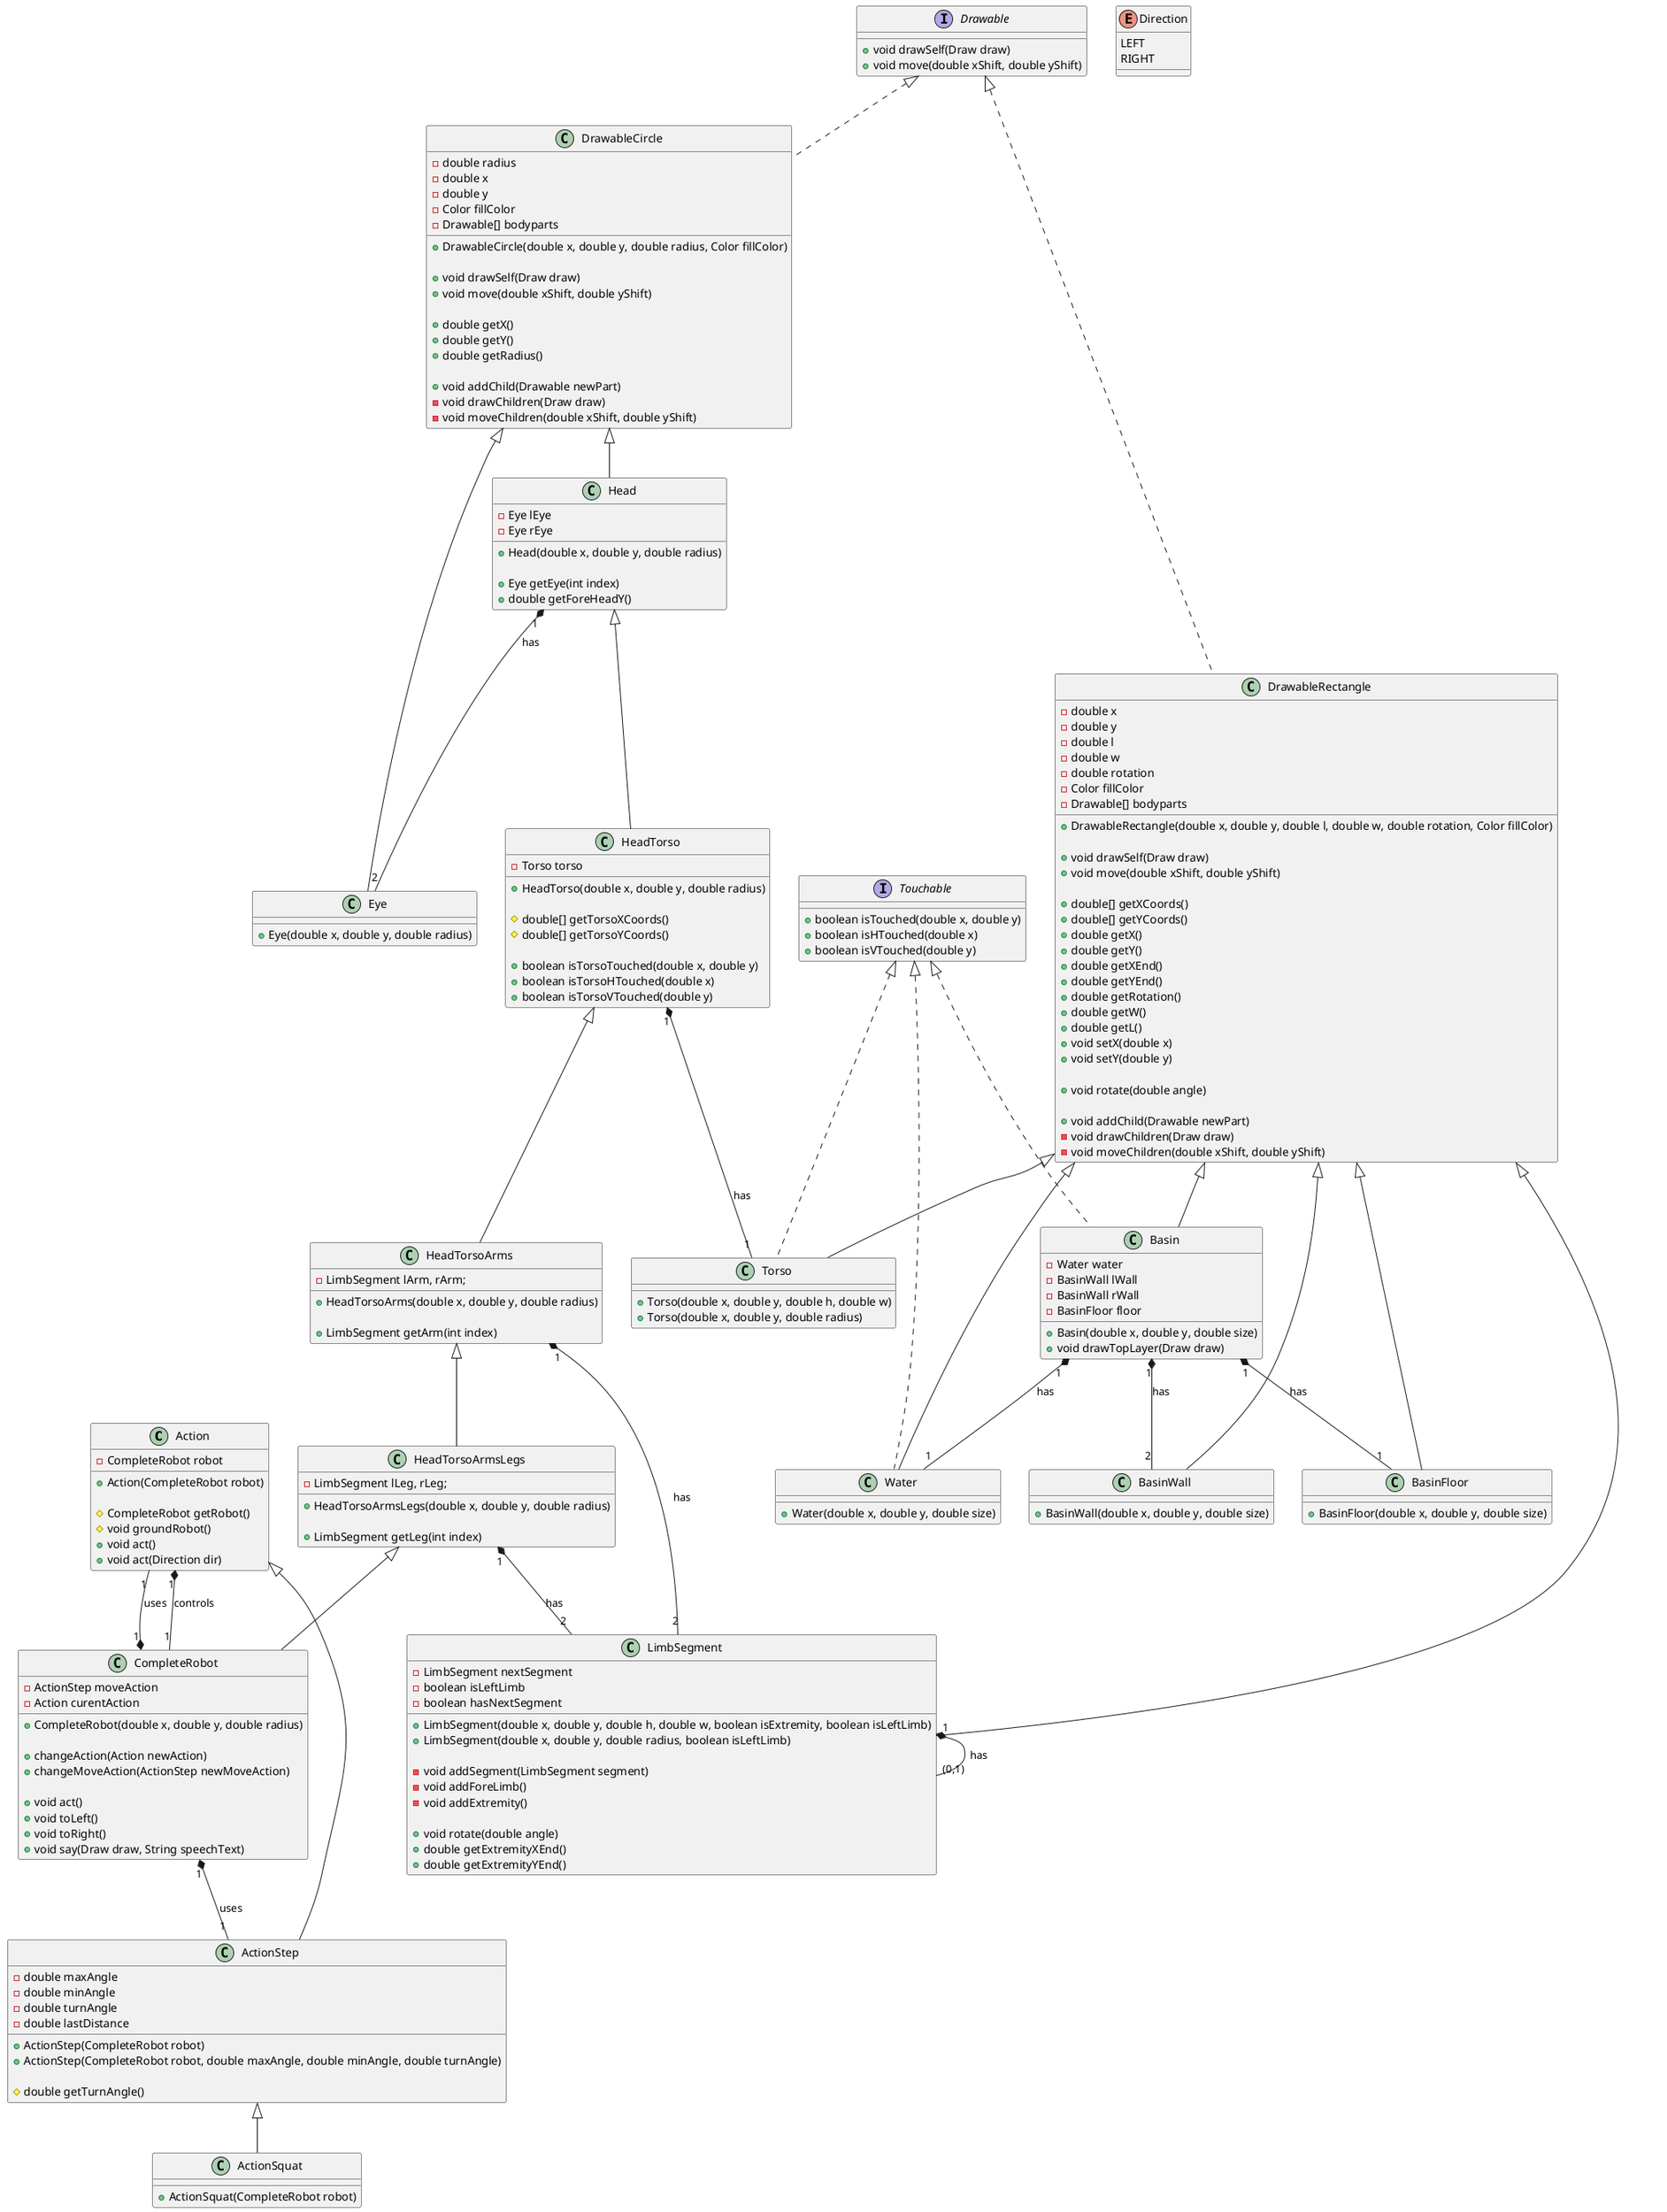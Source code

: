 @startuml Classes_Hierarchy
class "Action" as a {
  -CompleteRobot robot

  +Action(CompleteRobot robot)

  #CompleteRobot getRobot()
  #void groundRobot()
  +void act()
  +void act(Direction dir)
}

a "1" *-- "1" CR : controls

enum Direction {
  LEFT
  RIGHT
}

class "ActionStep" as aSt {
  -double maxAngle
  -double minAngle
  -double turnAngle
  -double lastDistance

  +ActionStep(CompleteRobot robot)
  +ActionStep(CompleteRobot robot, double maxAngle, double minAngle, double turnAngle)

  #double getTurnAngle()
}

class "ActionSquat" as aSq {
  +ActionSquat(CompleteRobot robot)
}

a <|-- aSt
aSt <|-- aSq

interface "Drawable" as d {
  +void drawSelf(Draw draw)
  +void move(double xShift, double yShift)
}

class "DrawableCircle" as dC {
  -double radius
  -double x
  -double y
  -Color fillColor
  -Drawable[] bodyparts

  +DrawableCircle(double x, double y, double radius, Color fillColor)
  
  +void drawSelf(Draw draw)
  +void move(double xShift, double yShift)

  +double getX()
  +double getY()
  +double getRadius()

  +void addChild(Drawable newPart)
  -void drawChildren(Draw draw)
  -void moveChildren(double xShift, double yShift)
}

d <|.. dC

class "Eye" as dCE {
  +Eye(double x, double y, double radius)
}

dC <|-- dCE

class "Head" as dCH {
  -Eye lEye
  -Eye rEye

  +Head(double x, double y, double radius)

  +Eye getEye(int index)
  +double getForeHeadY()
}

dC <|-- dCH
dCH "1" *-- "2" dCE : has

class "HeadTorso" as dCHT {
  -Torso torso

  +HeadTorso(double x, double y, double radius)

  #double[] getTorsoXCoords()
  #double[] getTorsoYCoords()

  +boolean isTorsoTouched(double x, double y)
  +boolean isTorsoHTouched(double x)
  +boolean isTorsoVTouched(double y)
}

dCH <|-- dCHT

class "HeadTorsoArms" as dCHTA {
  -LimbSegment lArm, rArm;

  +HeadTorsoArms(double x, double y, double radius)

  +LimbSegment getArm(int index)
}

dCHT <|-- dCHTA
dCHTA "1" *-- "2" LimbSegment : has

class "HeadTorsoArmsLegs" as dCHTAL {
  -LimbSegment lLeg, rLeg;

  +HeadTorsoArmsLegs(double x, double y, double radius)

  +LimbSegment getLeg(int index)
}

dCHTA <|-- dCHTAL
dCHTAL "1" *-- "2" LimbSegment : has

class "DrawableRectangle" as dR {
  -double x
  -double y
  -double l
  -double w
  -double rotation
  -Color fillColor
  -Drawable[] bodyparts

  +DrawableRectangle(double x, double y, double l, double w, double rotation, Color fillColor)
  
  +void drawSelf(Draw draw)
  +void move(double xShift, double yShift)

  +double[] getXCoords()
  +double[] getYCoords()
  +double getX()
  +double getY()
  +double getXEnd()
  +double getYEnd()
  +double getRotation()
  +double getW()
  +double getL()
  +void setX(double x)
  +void setY(double y)

  +void rotate(double angle)

  +void addChild(Drawable newPart)
  -void drawChildren(Draw draw)
  -void moveChildren(double xShift, double yShift)
}

d <|.. dR

interface "Touchable" as tb{
  +boolean isTouched(double x, double y)
  +boolean isHTouched(double x)
  +boolean isVTouched(double y)
}

class Basin {
  -Water water
  -BasinWall lWall
  -BasinWall rWall
  -BasinFloor floor
  
  +Basin(double x, double y, double size)
  +void drawTopLayer(Draw draw)

}

dR <|-- Basin
tb <|.. Basin

class BasinFloor {
  +BasinFloor(double x, double y, double size)
}

dR <|-- BasinFloor
Basin "1" *-- "1" BasinFloor : has

class BasinWall {
  +BasinWall(double x, double y, double size)
}

dR <|-- BasinWall
Basin "1" *-- "2" BasinWall : has

class Water {
  +Water(double x, double y, double size)
}

dR <|-- Water
tb <|.. Water
Basin "1" *-- "1" Water : has

class "Torso" as dRT {
  +Torso(double x, double y, double h, double w)
  +Torso(double x, double y, double radius)
}

dR <|-- dRT
tb <|.. dRT
dCHT "1" *-- "1" dRT : has

class "LimbSegment" as LimbSegment {
  -LimbSegment nextSegment
  -boolean isLeftLimb
  -boolean hasNextSegment

  +LimbSegment(double x, double y, double h, double w, boolean isExtremity, boolean isLeftLimb)
  +LimbSegment(double x, double y, double radius, boolean isLeftLimb)
  
  -void addSegment(LimbSegment segment)
  -void addForeLimb()
  -void addExtremity()

  +void rotate(double angle)
  +double getExtremityXEnd()
  +double getExtremityYEnd()
}

dR <|-- LimbSegment

LimbSegment "1" *-- "(0,1)" LimbSegment : has

class "CompleteRobot" as CR {
  -ActionStep moveAction
  -Action curentAction

  +CompleteRobot(double x, double y, double radius)

  +changeAction(Action newAction)
  +changeMoveAction(ActionStep newMoveAction)

  +void act()
  +void toLeft()
  +void toRight()
  +void say(Draw draw, String speechText)
}

dCHTAL <|-- CR
CR "1" *-- "1" aSt : uses
CR "1" *-- "1" a : uses
@enduml
